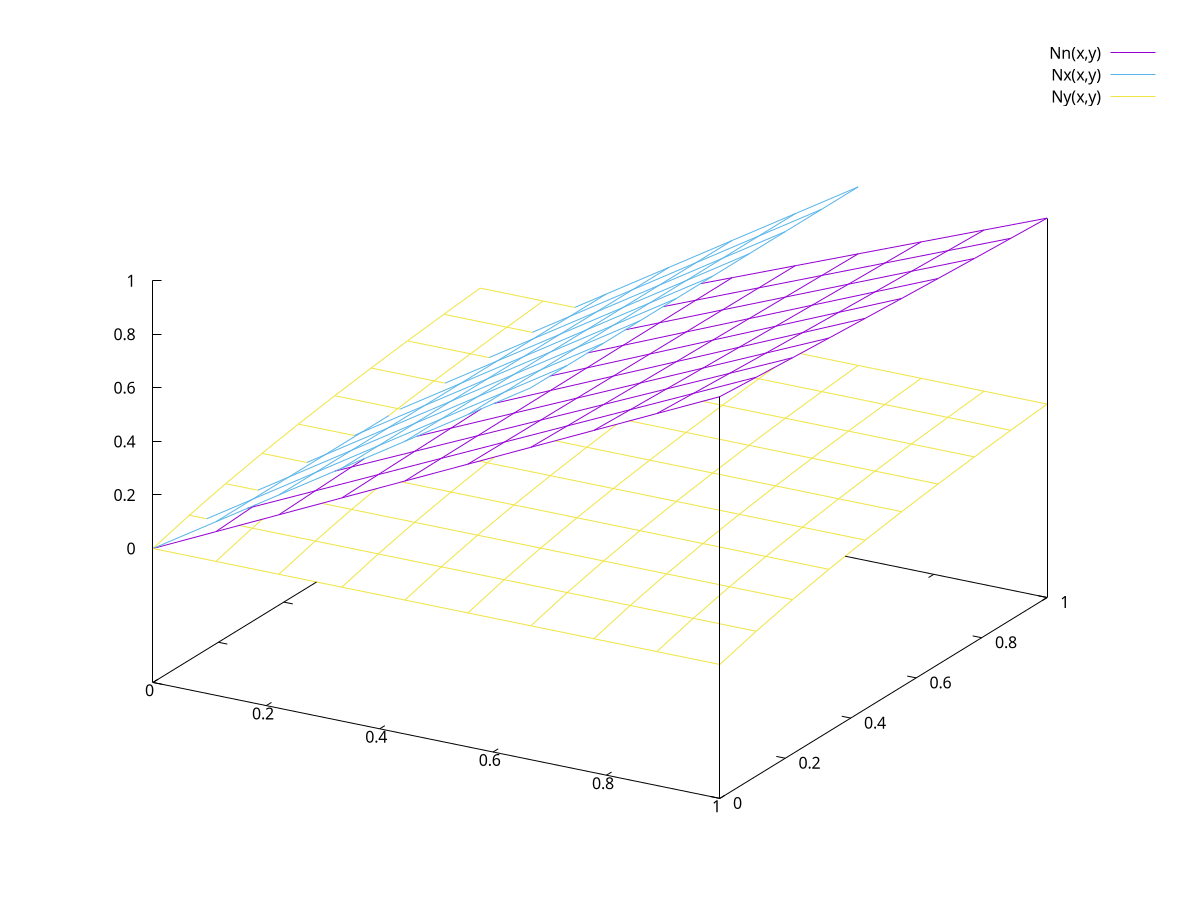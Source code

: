 

a = 1
b = 1
c = 0.1
p = 0.75
beta = 0.2


set hidden3d


Nn(x,y)=(b*x + c*y)/(a + beta * y)
Nx(x,y)=b*x/(a*p)
Ny(x,y)=c*y/(a*(1-p) + beta*y)

splot [0:1][0:1][0:1] Nn(x,y) , Nx(x,y) , Ny(x,y) 

# splot [0:1][0:1][0:1] Nn(x,y) w pm3d , Nx(x,y) w pm3d ,Ny(x,y) w pm3d





